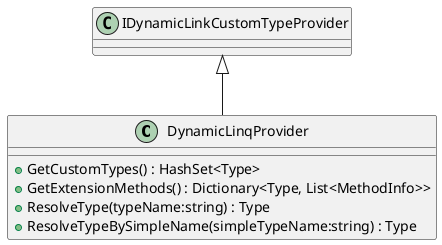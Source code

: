 @startuml
class DynamicLinqProvider {
    + GetCustomTypes() : HashSet<Type>
    + GetExtensionMethods() : Dictionary<Type, List<MethodInfo>>
    + ResolveType(typeName:string) : Type
    + ResolveTypeBySimpleName(simpleTypeName:string) : Type
}
IDynamicLinkCustomTypeProvider <|-- DynamicLinqProvider
@enduml

